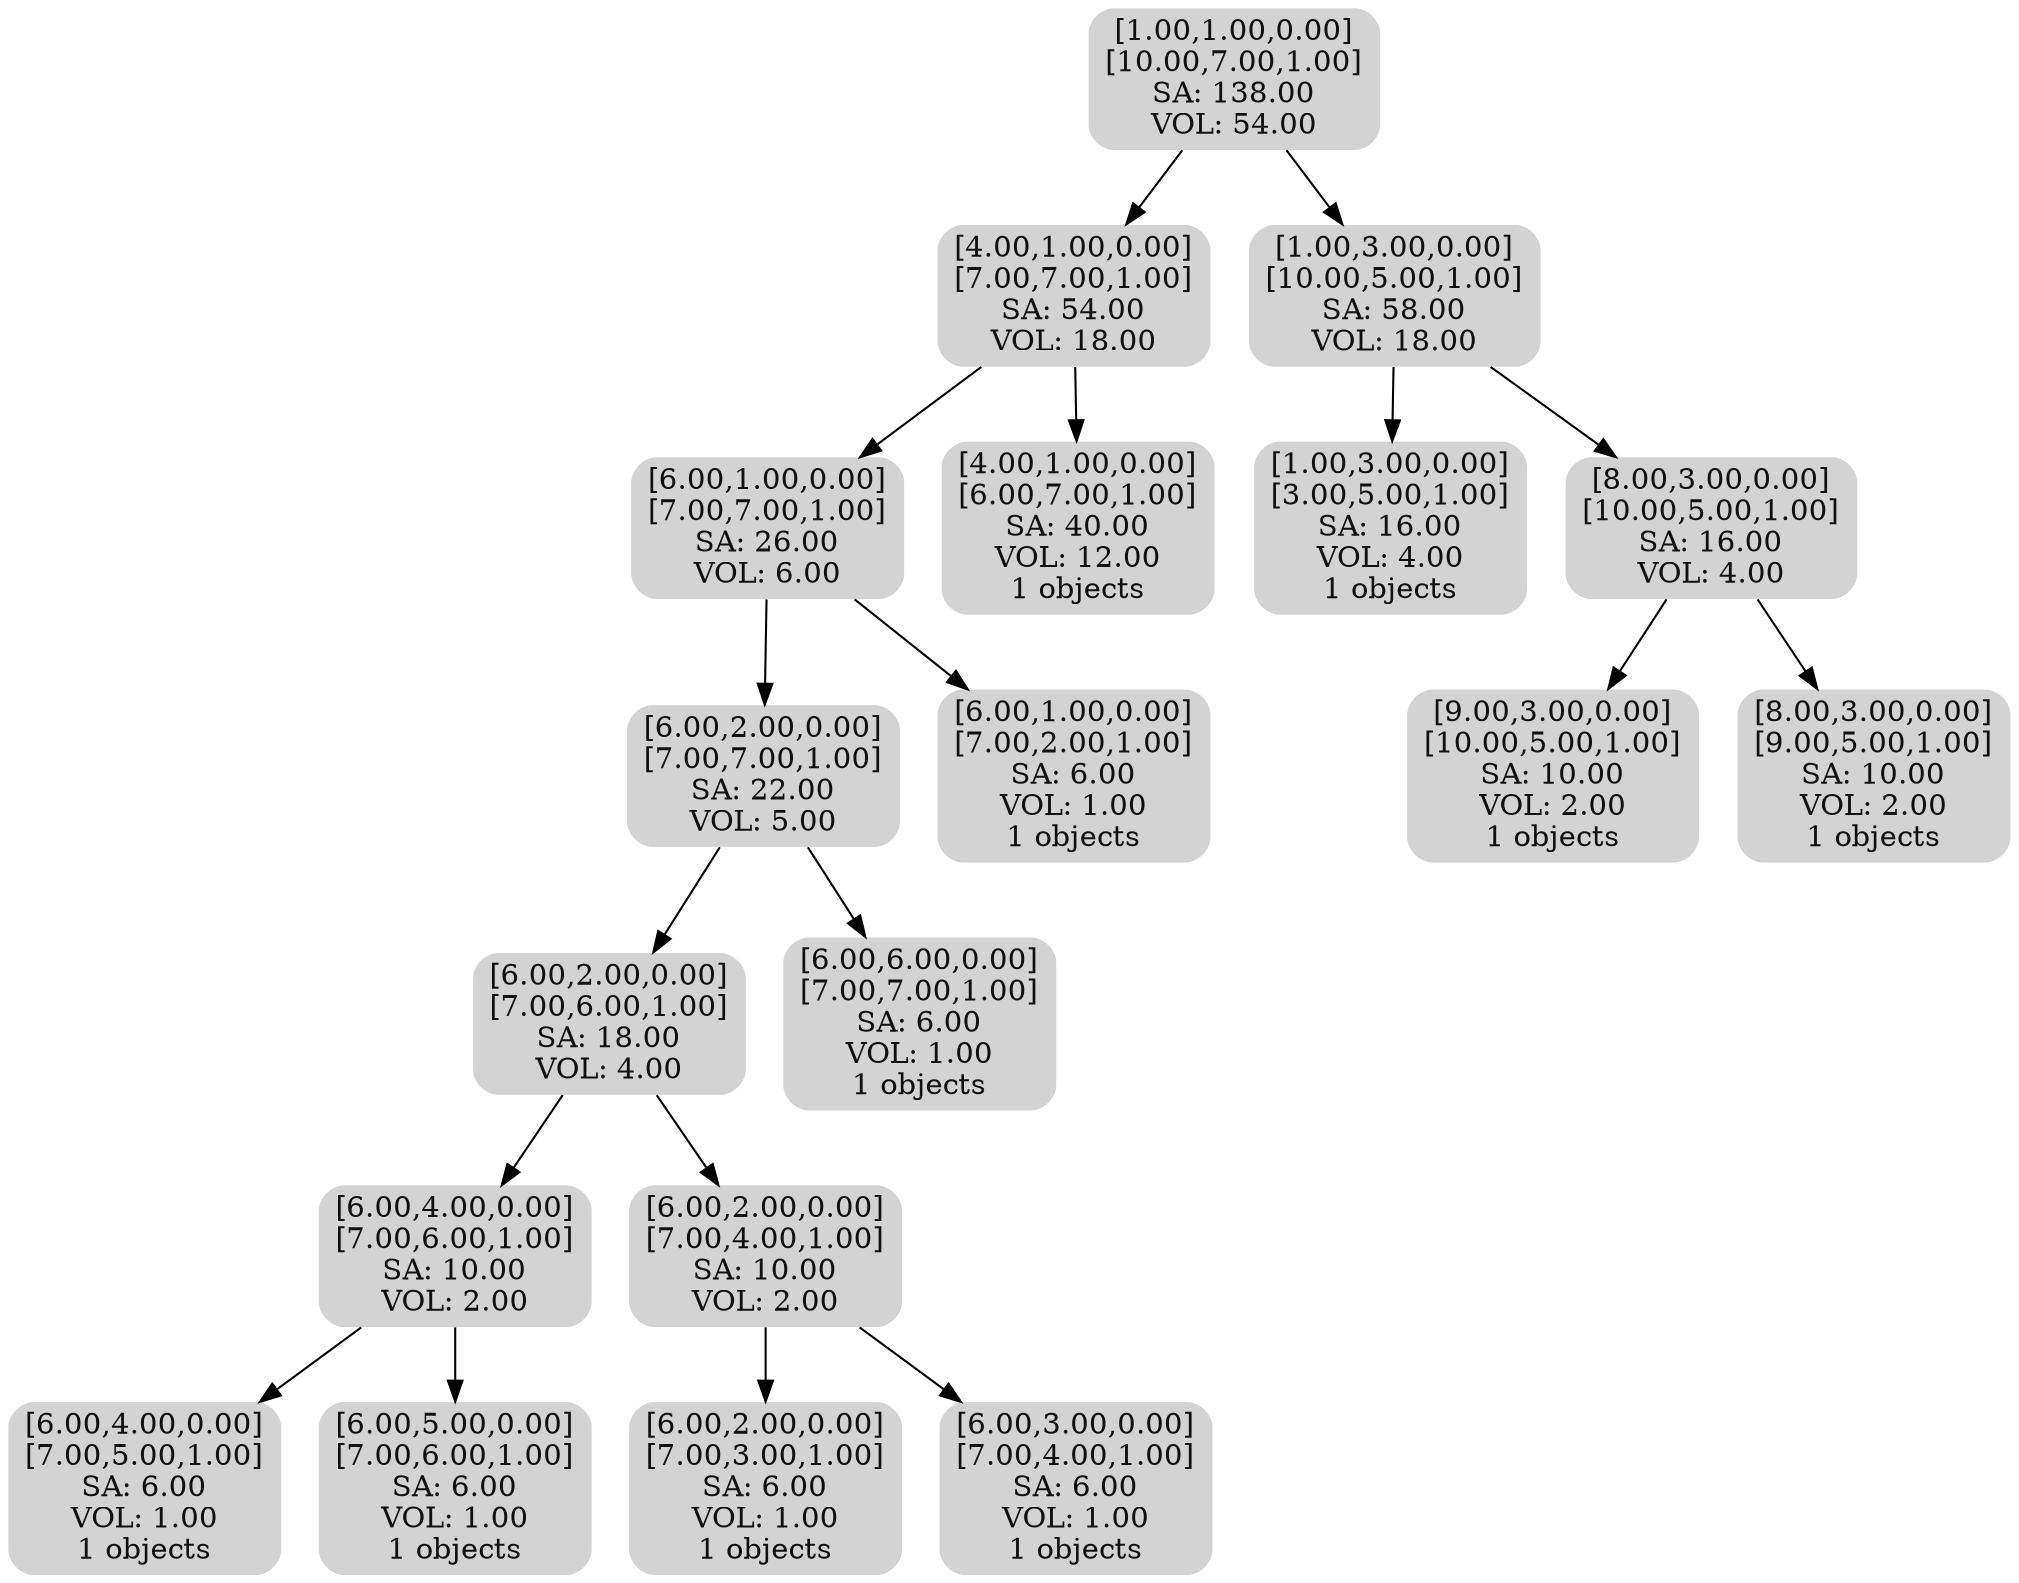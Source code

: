 digraph bvh {
	node[group="", shape=none, style="rounded,filled", fontcolor="#101010"]
	NODE0[label="[1.00,1.00,0.00]\n[10.00,7.00,1.00]\nSA: 138.00\nVOL: 54.00"];
	NODE1[label="[4.00,1.00,0.00]\n[7.00,7.00,1.00]\nSA: 54.00\nVOL: 18.00"];
	NODE2[label="[1.00,3.00,0.00]\n[10.00,5.00,1.00]\nSA: 58.00\nVOL: 18.00"];
	NODE3[label="[6.00,1.00,0.00]\n[7.00,7.00,1.00]\nSA: 26.00\nVOL: 6.00"];
	NODE4[label="[4.00,1.00,0.00]\n[6.00,7.00,1.00]\nSA: 40.00\nVOL: 12.00\n1 objects"];
	NODE5[label="[1.00,3.00,0.00]\n[3.00,5.00,1.00]\nSA: 16.00\nVOL: 4.00\n1 objects"];
	NODE6[label="[8.00,3.00,0.00]\n[10.00,5.00,1.00]\nSA: 16.00\nVOL: 4.00"];
	NODE7[label="[6.00,2.00,0.00]\n[7.00,7.00,1.00]\nSA: 22.00\nVOL: 5.00"];
	NODE8[label="[6.00,1.00,0.00]\n[7.00,2.00,1.00]\nSA: 6.00\nVOL: 1.00\n1 objects"];
	NODE9[label="[9.00,3.00,0.00]\n[10.00,5.00,1.00]\nSA: 10.00\nVOL: 2.00\n1 objects"];
	NODE10[label="[8.00,3.00,0.00]\n[9.00,5.00,1.00]\nSA: 10.00\nVOL: 2.00\n1 objects"];
	NODE11[label="[6.00,2.00,0.00]\n[7.00,6.00,1.00]\nSA: 18.00\nVOL: 4.00"];
	NODE12[label="[6.00,6.00,0.00]\n[7.00,7.00,1.00]\nSA: 6.00\nVOL: 1.00\n1 objects"];
	NODE13[label="[6.00,4.00,0.00]\n[7.00,6.00,1.00]\nSA: 10.00\nVOL: 2.00"];
	NODE14[label="[6.00,2.00,0.00]\n[7.00,4.00,1.00]\nSA: 10.00\nVOL: 2.00"];
	NODE15[label="[6.00,4.00,0.00]\n[7.00,5.00,1.00]\nSA: 6.00\nVOL: 1.00\n1 objects"];
	NODE16[label="[6.00,5.00,0.00]\n[7.00,6.00,1.00]\nSA: 6.00\nVOL: 1.00\n1 objects"];
	NODE17[label="[6.00,2.00,0.00]\n[7.00,3.00,1.00]\nSA: 6.00\nVOL: 1.00\n1 objects"];
	NODE18[label="[6.00,3.00,0.00]\n[7.00,4.00,1.00]\nSA: 6.00\nVOL: 1.00\n1 objects"];
	NODE0 -> NODE1;
	NODE0 -> NODE2;
	NODE1 -> NODE3;
	NODE1 -> NODE4;
	NODE2 -> NODE5;
	NODE2 -> NODE6;
	NODE3 -> NODE7;
	NODE3 -> NODE8;
	NODE6 -> NODE9;
	NODE6 -> NODE10;
	NODE7 -> NODE11;
	NODE7 -> NODE12;
	NODE11 -> NODE13;
	NODE11 -> NODE14;
	NODE13 -> NODE15;
	NODE13 -> NODE16;
	NODE14 -> NODE17;
	NODE14 -> NODE18;
}